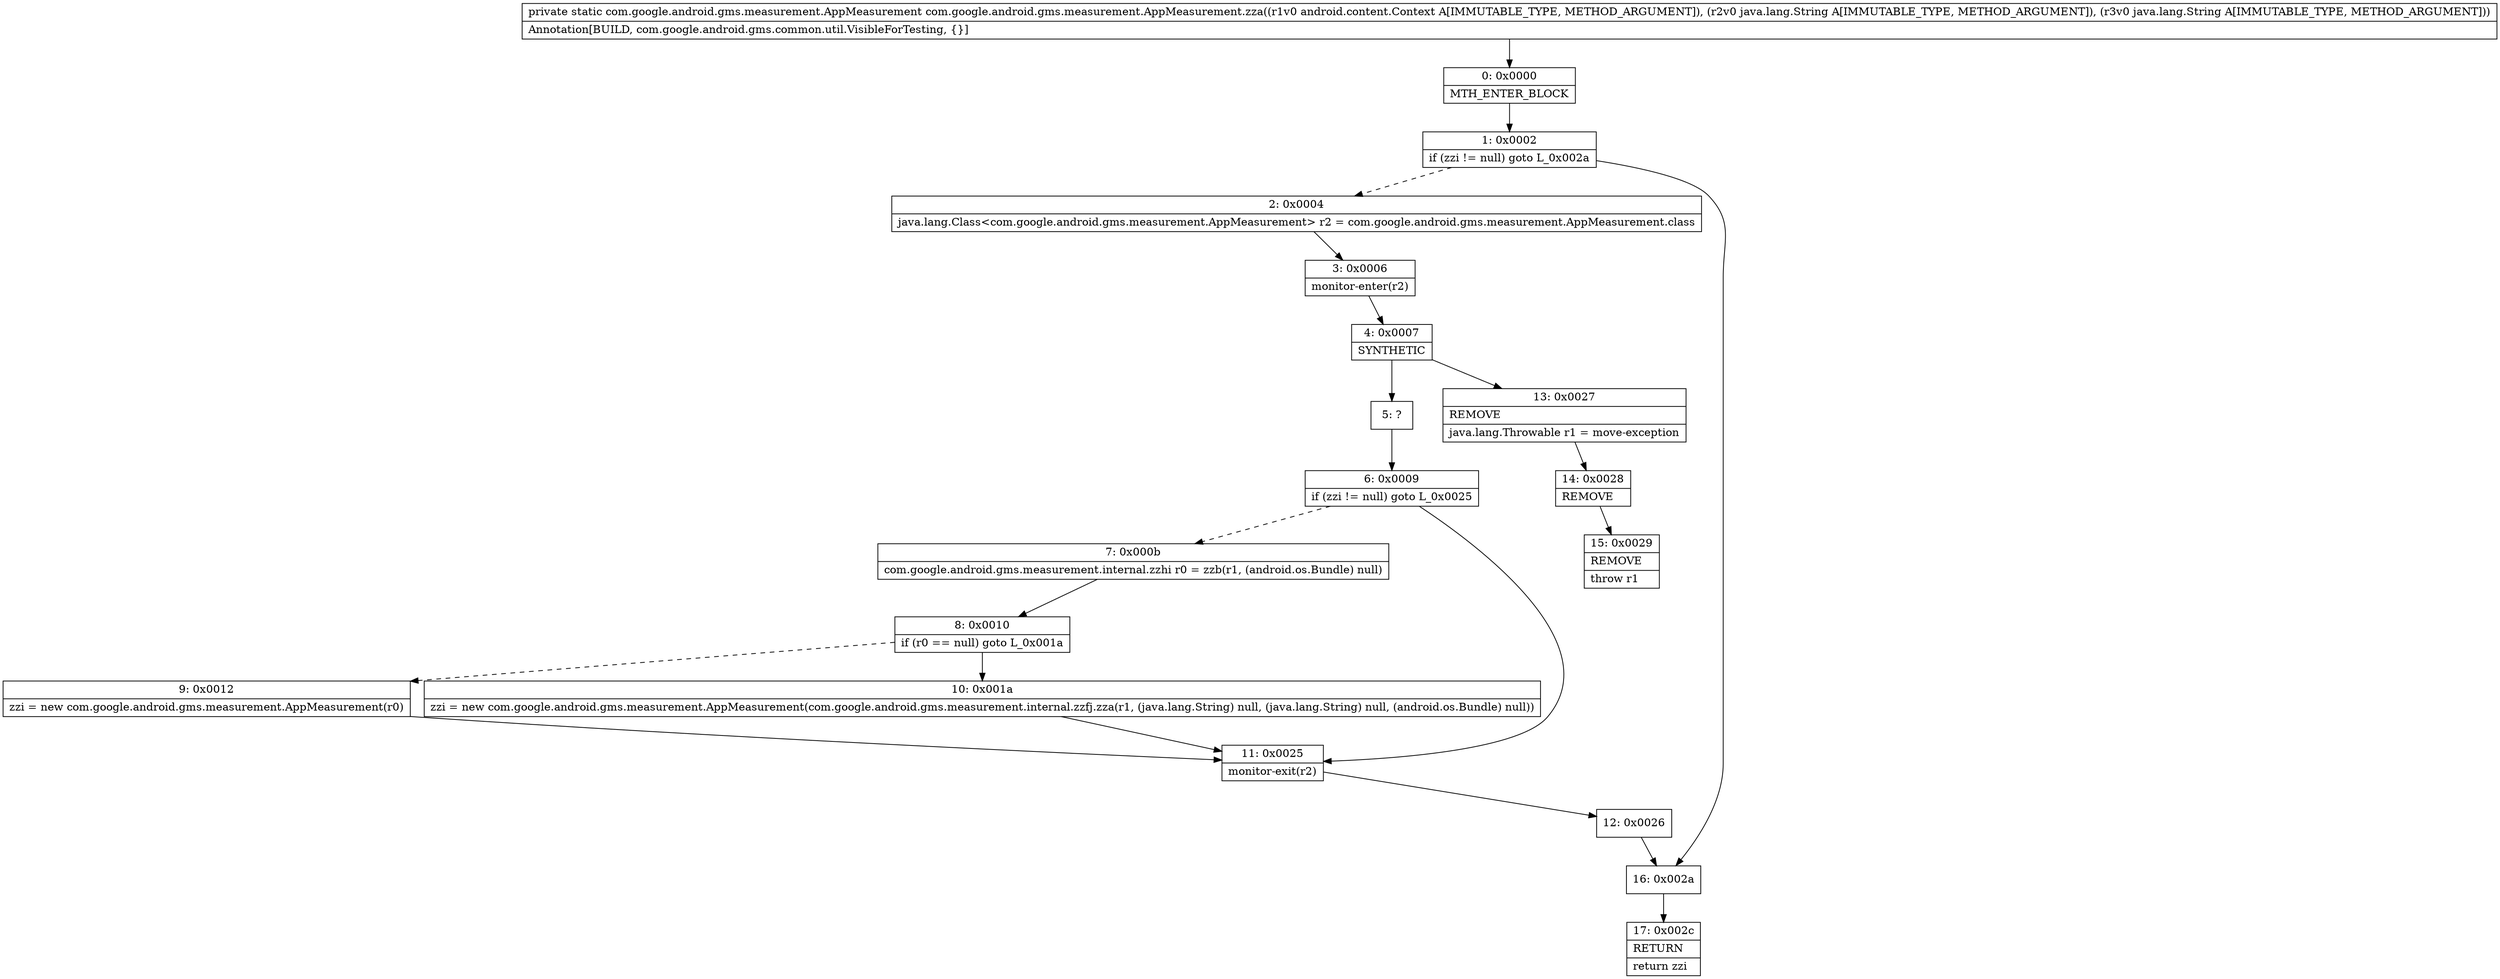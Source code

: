 digraph "CFG forcom.google.android.gms.measurement.AppMeasurement.zza(Landroid\/content\/Context;Ljava\/lang\/String;Ljava\/lang\/String;)Lcom\/google\/android\/gms\/measurement\/AppMeasurement;" {
Node_0 [shape=record,label="{0\:\ 0x0000|MTH_ENTER_BLOCK\l}"];
Node_1 [shape=record,label="{1\:\ 0x0002|if (zzi != null) goto L_0x002a\l}"];
Node_2 [shape=record,label="{2\:\ 0x0004|java.lang.Class\<com.google.android.gms.measurement.AppMeasurement\> r2 = com.google.android.gms.measurement.AppMeasurement.class\l}"];
Node_3 [shape=record,label="{3\:\ 0x0006|monitor\-enter(r2)\l}"];
Node_4 [shape=record,label="{4\:\ 0x0007|SYNTHETIC\l}"];
Node_5 [shape=record,label="{5\:\ ?}"];
Node_6 [shape=record,label="{6\:\ 0x0009|if (zzi != null) goto L_0x0025\l}"];
Node_7 [shape=record,label="{7\:\ 0x000b|com.google.android.gms.measurement.internal.zzhi r0 = zzb(r1, (android.os.Bundle) null)\l}"];
Node_8 [shape=record,label="{8\:\ 0x0010|if (r0 == null) goto L_0x001a\l}"];
Node_9 [shape=record,label="{9\:\ 0x0012|zzi = new com.google.android.gms.measurement.AppMeasurement(r0)\l}"];
Node_10 [shape=record,label="{10\:\ 0x001a|zzi = new com.google.android.gms.measurement.AppMeasurement(com.google.android.gms.measurement.internal.zzfj.zza(r1, (java.lang.String) null, (java.lang.String) null, (android.os.Bundle) null))\l}"];
Node_11 [shape=record,label="{11\:\ 0x0025|monitor\-exit(r2)\l}"];
Node_12 [shape=record,label="{12\:\ 0x0026}"];
Node_13 [shape=record,label="{13\:\ 0x0027|REMOVE\l|java.lang.Throwable r1 = move\-exception\l}"];
Node_14 [shape=record,label="{14\:\ 0x0028|REMOVE\l}"];
Node_15 [shape=record,label="{15\:\ 0x0029|REMOVE\l|throw r1\l}"];
Node_16 [shape=record,label="{16\:\ 0x002a}"];
Node_17 [shape=record,label="{17\:\ 0x002c|RETURN\l|return zzi\l}"];
MethodNode[shape=record,label="{private static com.google.android.gms.measurement.AppMeasurement com.google.android.gms.measurement.AppMeasurement.zza((r1v0 android.content.Context A[IMMUTABLE_TYPE, METHOD_ARGUMENT]), (r2v0 java.lang.String A[IMMUTABLE_TYPE, METHOD_ARGUMENT]), (r3v0 java.lang.String A[IMMUTABLE_TYPE, METHOD_ARGUMENT]))  | Annotation[BUILD, com.google.android.gms.common.util.VisibleForTesting, \{\}]\l}"];
MethodNode -> Node_0;
Node_0 -> Node_1;
Node_1 -> Node_2[style=dashed];
Node_1 -> Node_16;
Node_2 -> Node_3;
Node_3 -> Node_4;
Node_4 -> Node_5;
Node_4 -> Node_13;
Node_5 -> Node_6;
Node_6 -> Node_7[style=dashed];
Node_6 -> Node_11;
Node_7 -> Node_8;
Node_8 -> Node_9[style=dashed];
Node_8 -> Node_10;
Node_9 -> Node_11;
Node_10 -> Node_11;
Node_11 -> Node_12;
Node_12 -> Node_16;
Node_13 -> Node_14;
Node_14 -> Node_15;
Node_16 -> Node_17;
}

